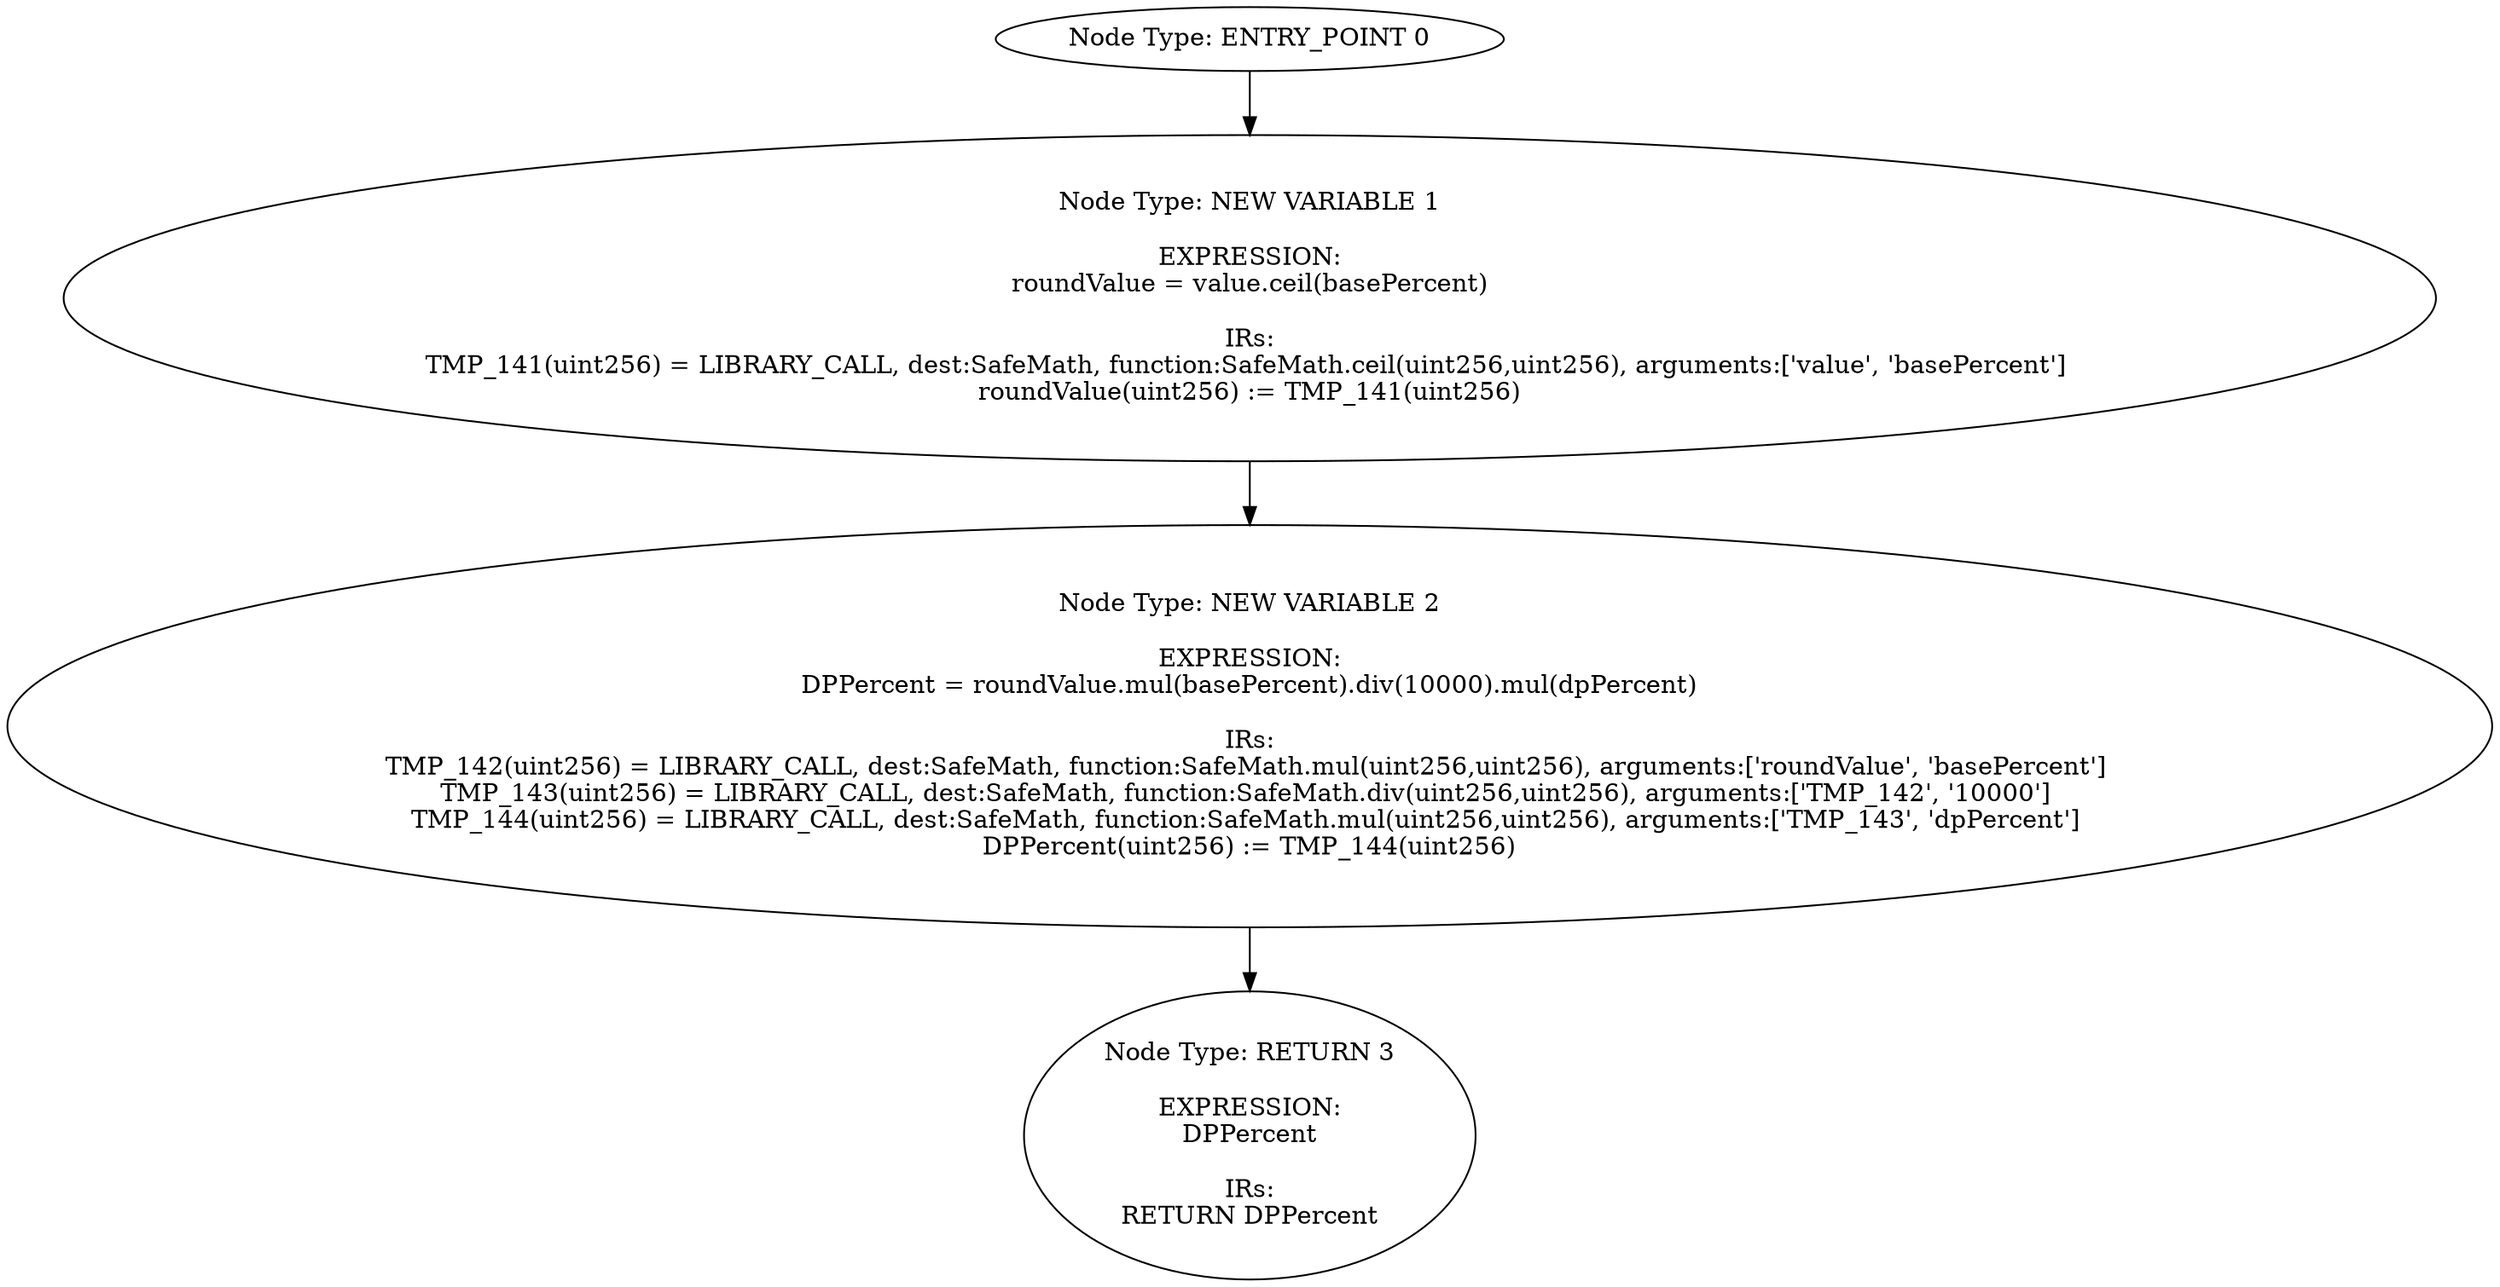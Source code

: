 digraph{
0[label="Node Type: ENTRY_POINT 0
"];
0->1;
1[label="Node Type: NEW VARIABLE 1

EXPRESSION:
roundValue = value.ceil(basePercent)

IRs:
TMP_141(uint256) = LIBRARY_CALL, dest:SafeMath, function:SafeMath.ceil(uint256,uint256), arguments:['value', 'basePercent'] 
roundValue(uint256) := TMP_141(uint256)"];
1->2;
2[label="Node Type: NEW VARIABLE 2

EXPRESSION:
DPPercent = roundValue.mul(basePercent).div(10000).mul(dpPercent)

IRs:
TMP_142(uint256) = LIBRARY_CALL, dest:SafeMath, function:SafeMath.mul(uint256,uint256), arguments:['roundValue', 'basePercent'] 
TMP_143(uint256) = LIBRARY_CALL, dest:SafeMath, function:SafeMath.div(uint256,uint256), arguments:['TMP_142', '10000'] 
TMP_144(uint256) = LIBRARY_CALL, dest:SafeMath, function:SafeMath.mul(uint256,uint256), arguments:['TMP_143', 'dpPercent'] 
DPPercent(uint256) := TMP_144(uint256)"];
2->3;
3[label="Node Type: RETURN 3

EXPRESSION:
DPPercent

IRs:
RETURN DPPercent"];
}
